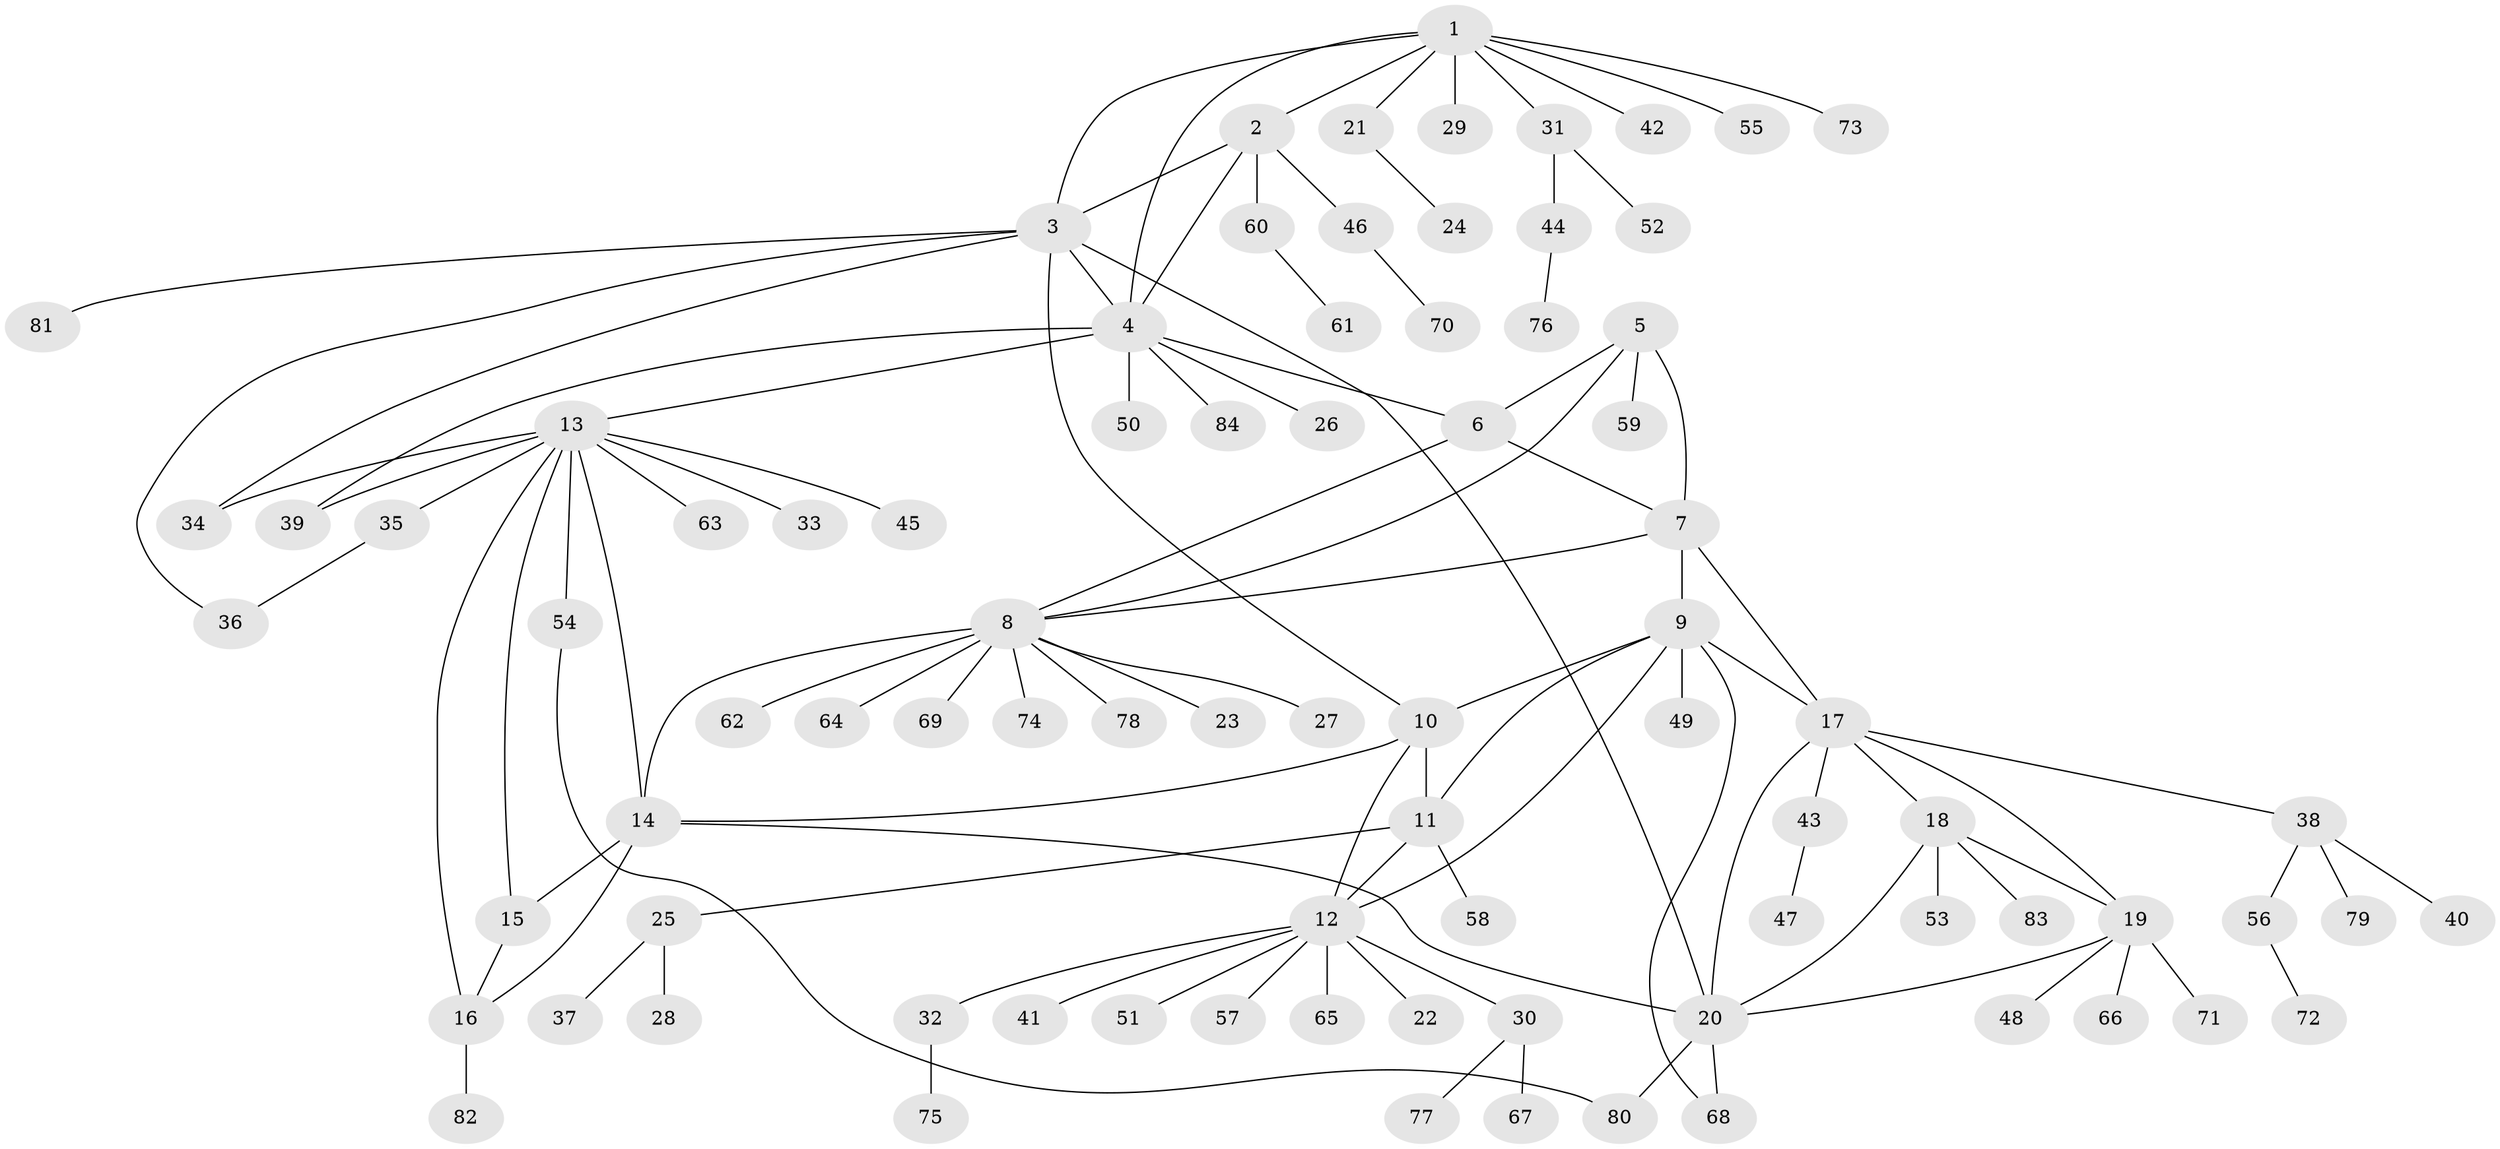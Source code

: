 // coarse degree distribution, {7: 0.06779661016949153, 9: 0.05084745762711865, 6: 0.01694915254237288, 2: 0.11864406779661017, 5: 0.03389830508474576, 8: 0.03389830508474576, 3: 0.05084745762711865, 4: 0.01694915254237288, 1: 0.6101694915254238}
// Generated by graph-tools (version 1.1) at 2025/52/02/27/25 19:52:21]
// undirected, 84 vertices, 109 edges
graph export_dot {
graph [start="1"]
  node [color=gray90,style=filled];
  1;
  2;
  3;
  4;
  5;
  6;
  7;
  8;
  9;
  10;
  11;
  12;
  13;
  14;
  15;
  16;
  17;
  18;
  19;
  20;
  21;
  22;
  23;
  24;
  25;
  26;
  27;
  28;
  29;
  30;
  31;
  32;
  33;
  34;
  35;
  36;
  37;
  38;
  39;
  40;
  41;
  42;
  43;
  44;
  45;
  46;
  47;
  48;
  49;
  50;
  51;
  52;
  53;
  54;
  55;
  56;
  57;
  58;
  59;
  60;
  61;
  62;
  63;
  64;
  65;
  66;
  67;
  68;
  69;
  70;
  71;
  72;
  73;
  74;
  75;
  76;
  77;
  78;
  79;
  80;
  81;
  82;
  83;
  84;
  1 -- 2;
  1 -- 3;
  1 -- 4;
  1 -- 21;
  1 -- 29;
  1 -- 31;
  1 -- 42;
  1 -- 55;
  1 -- 73;
  2 -- 3;
  2 -- 4;
  2 -- 46;
  2 -- 60;
  3 -- 4;
  3 -- 10;
  3 -- 20;
  3 -- 34;
  3 -- 36;
  3 -- 81;
  4 -- 6;
  4 -- 13;
  4 -- 26;
  4 -- 39;
  4 -- 50;
  4 -- 84;
  5 -- 6;
  5 -- 7;
  5 -- 8;
  5 -- 59;
  6 -- 7;
  6 -- 8;
  7 -- 8;
  7 -- 9;
  7 -- 17;
  8 -- 14;
  8 -- 23;
  8 -- 27;
  8 -- 62;
  8 -- 64;
  8 -- 69;
  8 -- 74;
  8 -- 78;
  9 -- 10;
  9 -- 11;
  9 -- 12;
  9 -- 17;
  9 -- 49;
  9 -- 68;
  10 -- 11;
  10 -- 12;
  10 -- 14;
  11 -- 12;
  11 -- 25;
  11 -- 58;
  12 -- 22;
  12 -- 30;
  12 -- 32;
  12 -- 41;
  12 -- 51;
  12 -- 57;
  12 -- 65;
  13 -- 14;
  13 -- 15;
  13 -- 16;
  13 -- 33;
  13 -- 34;
  13 -- 35;
  13 -- 39;
  13 -- 45;
  13 -- 54;
  13 -- 63;
  14 -- 15;
  14 -- 16;
  14 -- 20;
  15 -- 16;
  16 -- 82;
  17 -- 18;
  17 -- 19;
  17 -- 20;
  17 -- 38;
  17 -- 43;
  18 -- 19;
  18 -- 20;
  18 -- 53;
  18 -- 83;
  19 -- 20;
  19 -- 48;
  19 -- 66;
  19 -- 71;
  20 -- 68;
  20 -- 80;
  21 -- 24;
  25 -- 28;
  25 -- 37;
  30 -- 67;
  30 -- 77;
  31 -- 44;
  31 -- 52;
  32 -- 75;
  35 -- 36;
  38 -- 40;
  38 -- 56;
  38 -- 79;
  43 -- 47;
  44 -- 76;
  46 -- 70;
  54 -- 80;
  56 -- 72;
  60 -- 61;
}
